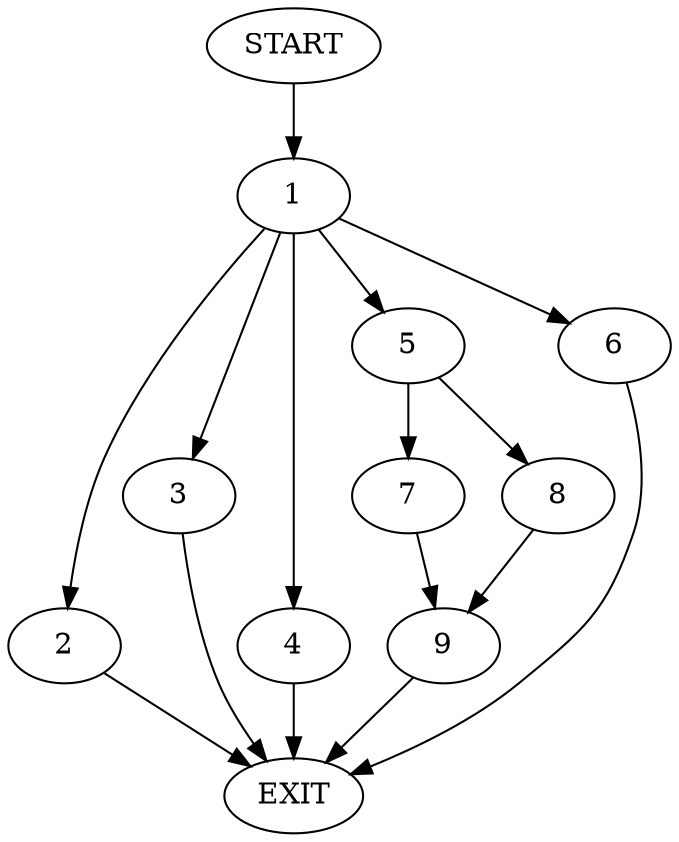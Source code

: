 digraph {
0 [label="START"]
10 [label="EXIT"]
0 -> 1
1 -> 2
1 -> 3
1 -> 4
1 -> 5
1 -> 6
4 -> 10
6 -> 10
5 -> 7
5 -> 8
2 -> 10
3 -> 10
7 -> 9
8 -> 9
9 -> 10
}
